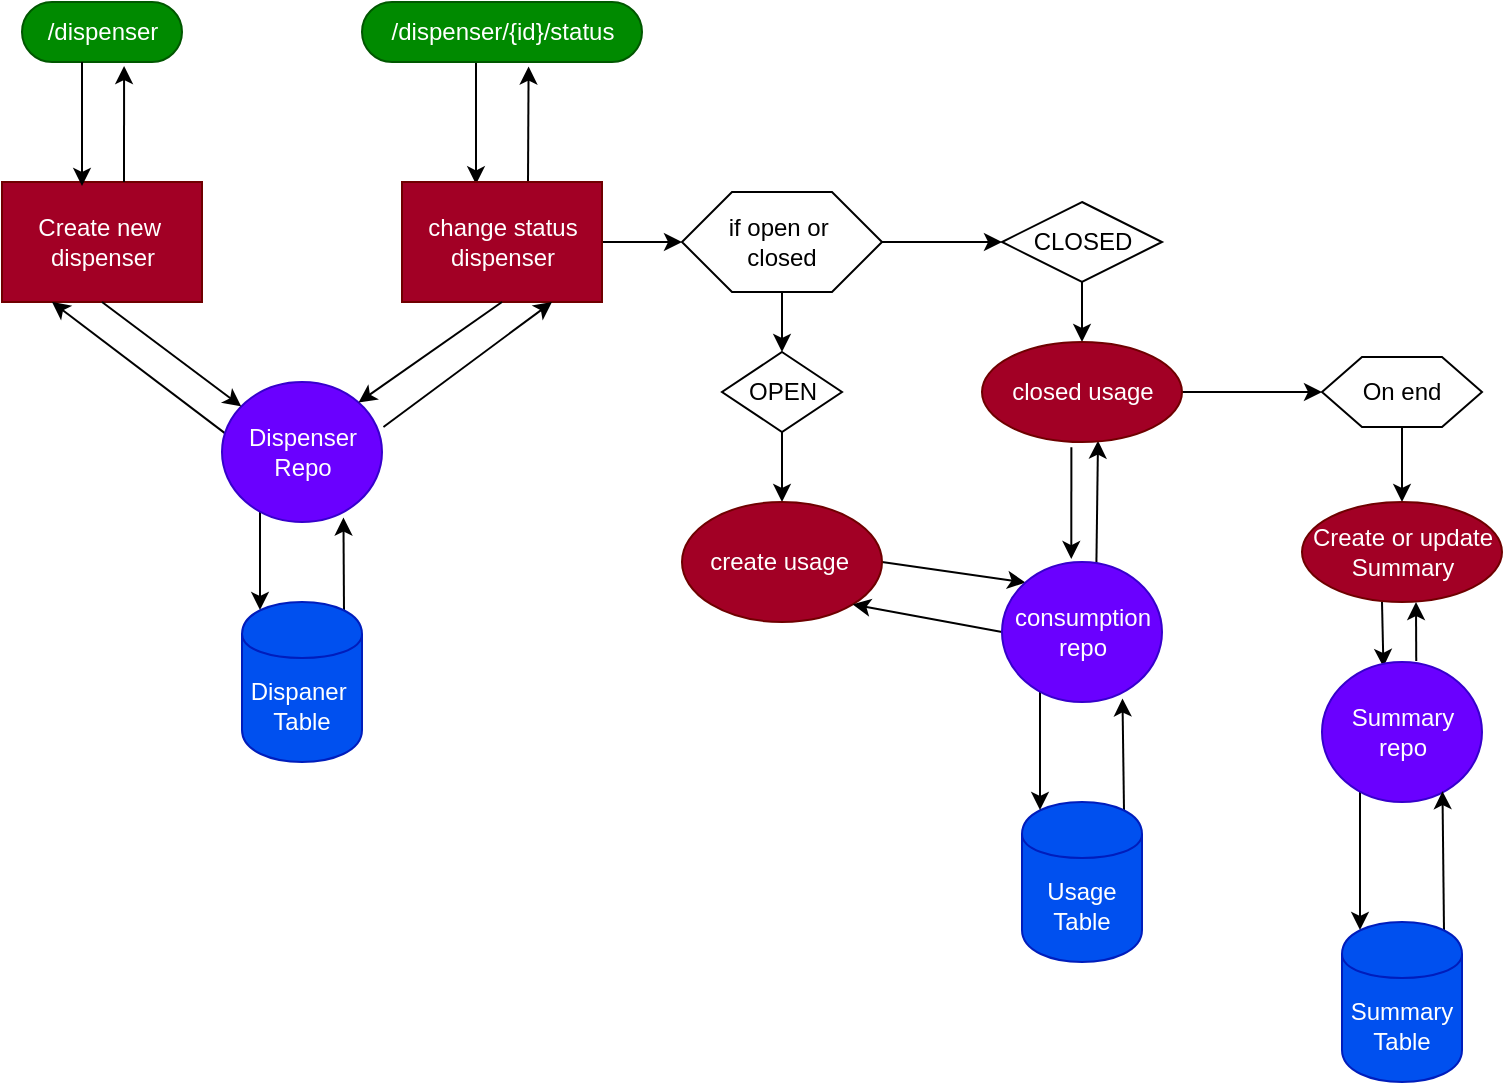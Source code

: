 <mxfile>
    <diagram id="Ai2zioqucpqmttDFhQfE" name="Page-1">
        <mxGraphModel dx="883" dy="755" grid="1" gridSize="10" guides="1" tooltips="1" connect="1" arrows="1" fold="1" page="1" pageScale="1" pageWidth="827" pageHeight="1169" math="0" shadow="0">
            <root>
                <mxCell id="0"/>
                <mxCell id="1" parent="0"/>
                <mxCell id="2" value="/dispenser" style="html=1;dashed=0;whitespace=wrap;shape=mxgraph.dfd.start;fillColor=#008a00;fontColor=#ffffff;strokeColor=#005700;" vertex="1" parent="1">
                    <mxGeometry x="50" y="60" width="80" height="30" as="geometry"/>
                </mxCell>
                <mxCell id="3" value="Create new&amp;nbsp; &lt;br&gt;dispenser" style="html=1;dashed=0;whitespace=wrap;fillColor=#a20025;fontColor=#ffffff;strokeColor=#6F0000;" vertex="1" parent="1">
                    <mxGeometry x="40" y="150" width="100" height="60" as="geometry"/>
                </mxCell>
                <mxCell id="4" value="" style="endArrow=classic;html=1;entryX=0.4;entryY=0.033;entryDx=0;entryDy=0;entryPerimeter=0;" edge="1" parent="1" target="3">
                    <mxGeometry width="50" height="50" relative="1" as="geometry">
                        <mxPoint x="80" y="90" as="sourcePoint"/>
                        <mxPoint x="340" y="230" as="targetPoint"/>
                    </mxGeometry>
                </mxCell>
                <mxCell id="8" value="" style="endArrow=classic;html=1;entryX=0.638;entryY=1.067;entryDx=0;entryDy=0;entryPerimeter=0;" edge="1" parent="1" target="2">
                    <mxGeometry width="50" height="50" relative="1" as="geometry">
                        <mxPoint x="101" y="150" as="sourcePoint"/>
                        <mxPoint x="340" y="220" as="targetPoint"/>
                    </mxGeometry>
                </mxCell>
                <mxCell id="86" style="edgeStyle=none;html=1;entryX=0.25;entryY=1;entryDx=0;entryDy=0;strokeColor=default;exitX=0.036;exitY=0.381;exitDx=0;exitDy=0;exitPerimeter=0;" edge="1" parent="1" source="9" target="3">
                    <mxGeometry relative="1" as="geometry">
                        <mxPoint x="150" y="280" as="sourcePoint"/>
                    </mxGeometry>
                </mxCell>
                <mxCell id="134" style="edgeStyle=none;html=1;entryX=0.15;entryY=0.05;entryDx=0;entryDy=0;entryPerimeter=0;strokeColor=default;" edge="1" parent="1" target="79">
                    <mxGeometry relative="1" as="geometry">
                        <mxPoint x="169" y="300" as="sourcePoint"/>
                    </mxGeometry>
                </mxCell>
                <mxCell id="9" value="Dispenser&lt;br&gt;Repo" style="shape=ellipse;html=1;dashed=0;whitespace=wrap;perimeter=ellipsePerimeter;fillColor=#6a00ff;fontColor=#ffffff;strokeColor=#3700CC;" vertex="1" parent="1">
                    <mxGeometry x="150" y="250" width="80" height="70" as="geometry"/>
                </mxCell>
                <mxCell id="11" value="" style="endArrow=classic;html=1;exitX=0.5;exitY=1;exitDx=0;exitDy=0;" edge="1" parent="1" source="3" target="9">
                    <mxGeometry width="50" height="50" relative="1" as="geometry">
                        <mxPoint x="290" y="270" as="sourcePoint"/>
                        <mxPoint x="340" y="220" as="targetPoint"/>
                    </mxGeometry>
                </mxCell>
                <mxCell id="30" value="" style="edgeStyle=none;html=1;strokeColor=default;entryX=0.37;entryY=0.019;entryDx=0;entryDy=0;entryPerimeter=0;" edge="1" parent="1" target="22">
                    <mxGeometry relative="1" as="geometry">
                        <mxPoint x="277" y="90" as="sourcePoint"/>
                        <mxPoint x="400" y="170" as="targetPoint"/>
                    </mxGeometry>
                </mxCell>
                <mxCell id="21" value="/dispenser/{id}/status" style="html=1;dashed=0;whitespace=wrap;shape=mxgraph.dfd.start;fillColor=#008a00;fontColor=#ffffff;strokeColor=#005700;" vertex="1" parent="1">
                    <mxGeometry x="220" y="60" width="140" height="30" as="geometry"/>
                </mxCell>
                <mxCell id="77" value="" style="edgeStyle=none;html=1;strokeColor=default;entryX=0.595;entryY=1.075;entryDx=0;entryDy=0;entryPerimeter=0;" edge="1" parent="1" target="21">
                    <mxGeometry relative="1" as="geometry">
                        <mxPoint x="303" y="150" as="sourcePoint"/>
                    </mxGeometry>
                </mxCell>
                <mxCell id="117" value="" style="edgeStyle=none;html=1;strokeColor=default;" edge="1" parent="1" source="22" target="98">
                    <mxGeometry relative="1" as="geometry"/>
                </mxCell>
                <mxCell id="22" value="change status&lt;br&gt;dispenser" style="html=1;dashed=0;whitespace=wrap;fillColor=#a20025;fontColor=#ffffff;strokeColor=#6F0000;" vertex="1" parent="1">
                    <mxGeometry x="240" y="150" width="100" height="60" as="geometry"/>
                </mxCell>
                <mxCell id="135" style="edgeStyle=none;html=1;exitX=0.85;exitY=0.05;exitDx=0;exitDy=0;exitPerimeter=0;strokeColor=default;entryX=0.759;entryY=0.968;entryDx=0;entryDy=0;entryPerimeter=0;" edge="1" parent="1" source="79" target="9">
                    <mxGeometry relative="1" as="geometry">
                        <mxPoint x="211" y="310" as="targetPoint"/>
                    </mxGeometry>
                </mxCell>
                <mxCell id="79" value="Dispaner&amp;nbsp;&lt;br&gt;Table" style="shape=cylinder;whiteSpace=wrap;html=1;boundedLbl=1;backgroundOutline=1;fillColor=#0050ef;fontColor=#ffffff;strokeColor=#001DBC;" vertex="1" parent="1">
                    <mxGeometry x="160" y="360" width="60" height="80" as="geometry"/>
                </mxCell>
                <mxCell id="80" value="" style="endArrow=classic;html=1;strokeColor=default;exitX=0.5;exitY=1;exitDx=0;exitDy=0;entryX=1;entryY=0;entryDx=0;entryDy=0;" edge="1" parent="1" source="22" target="9">
                    <mxGeometry width="50" height="50" relative="1" as="geometry">
                        <mxPoint x="260" y="330" as="sourcePoint"/>
                        <mxPoint x="240" y="340" as="targetPoint"/>
                    </mxGeometry>
                </mxCell>
                <mxCell id="82" value="" style="endArrow=classic;html=1;strokeColor=default;entryX=0.75;entryY=1;entryDx=0;entryDy=0;exitX=1.009;exitY=0.321;exitDx=0;exitDy=0;exitPerimeter=0;" edge="1" parent="1" source="9" target="22">
                    <mxGeometry width="50" height="50" relative="1" as="geometry">
                        <mxPoint x="220" y="270" as="sourcePoint"/>
                        <mxPoint x="310" y="280" as="targetPoint"/>
                    </mxGeometry>
                </mxCell>
                <mxCell id="118" value="" style="edgeStyle=none;html=1;strokeColor=default;" edge="1" parent="1" source="93" target="95">
                    <mxGeometry relative="1" as="geometry"/>
                </mxCell>
                <mxCell id="93" value="OPEN" style="shape=rhombus;html=1;dashed=0;whitespace=wrap;perimeter=rhombusPerimeter;" vertex="1" parent="1">
                    <mxGeometry x="400" y="235" width="60" height="40" as="geometry"/>
                </mxCell>
                <mxCell id="121" style="edgeStyle=none;html=1;exitX=1;exitY=0.5;exitDx=0;exitDy=0;entryX=0;entryY=0;entryDx=0;entryDy=0;strokeColor=default;" edge="1" parent="1" source="95" target="103">
                    <mxGeometry relative="1" as="geometry"/>
                </mxCell>
                <mxCell id="95" value="create usage&amp;nbsp;" style="shape=ellipse;html=1;dashed=0;whitespace=wrap;perimeter=ellipsePerimeter;fillColor=#a20025;fontColor=#ffffff;strokeColor=#6F0000;" vertex="1" parent="1">
                    <mxGeometry x="380" y="310" width="100" height="60" as="geometry"/>
                </mxCell>
                <mxCell id="96" value="" style="edgeStyle=none;html=1;strokeColor=default;" edge="1" source="98" target="93" parent="1">
                    <mxGeometry relative="1" as="geometry"/>
                </mxCell>
                <mxCell id="97" value="" style="edgeStyle=none;html=1;strokeColor=default;" edge="1" source="98" target="105" parent="1">
                    <mxGeometry relative="1" as="geometry"/>
                </mxCell>
                <mxCell id="98" value="if open or&amp;nbsp;&lt;br&gt;closed" style="shape=hexagon;perimeter=hexagonPerimeter2;whiteSpace=wrap;html=1;size=0.25" vertex="1" parent="1">
                    <mxGeometry x="380" y="155" width="100" height="50" as="geometry"/>
                </mxCell>
                <mxCell id="123" style="edgeStyle=none;html=1;exitX=0.85;exitY=0.05;exitDx=0;exitDy=0;exitPerimeter=0;entryX=0.753;entryY=0.975;entryDx=0;entryDy=0;entryPerimeter=0;strokeColor=default;" edge="1" parent="1" source="100" target="103">
                    <mxGeometry relative="1" as="geometry"/>
                </mxCell>
                <mxCell id="100" value="Usage&lt;br&gt;Table" style="shape=cylinder;whiteSpace=wrap;html=1;boundedLbl=1;backgroundOutline=1;fillColor=#0050ef;fontColor=#ffffff;strokeColor=#001DBC;" vertex="1" parent="1">
                    <mxGeometry x="550" y="460" width="60" height="80" as="geometry"/>
                </mxCell>
                <mxCell id="102" value="" style="edgeStyle=none;html=1;strokeColor=default;entryX=0.58;entryY=0.987;entryDx=0;entryDy=0;entryPerimeter=0;exitX=0.59;exitY=0.014;exitDx=0;exitDy=0;exitPerimeter=0;" edge="1" source="103" target="108" parent="1">
                    <mxGeometry relative="1" as="geometry">
                        <Array as="points"/>
                    </mxGeometry>
                </mxCell>
                <mxCell id="122" style="edgeStyle=none;html=1;exitX=0;exitY=0.5;exitDx=0;exitDy=0;entryX=1;entryY=1;entryDx=0;entryDy=0;strokeColor=default;" edge="1" parent="1" source="103" target="95">
                    <mxGeometry relative="1" as="geometry"/>
                </mxCell>
                <mxCell id="125" style="edgeStyle=none;html=1;entryX=0.15;entryY=0.05;entryDx=0;entryDy=0;entryPerimeter=0;strokeColor=default;" edge="1" parent="1" target="100">
                    <mxGeometry relative="1" as="geometry">
                        <mxPoint x="559" y="400" as="sourcePoint"/>
                    </mxGeometry>
                </mxCell>
                <mxCell id="103" value="consumption&lt;br&gt;repo" style="shape=ellipse;html=1;dashed=0;whitespace=wrap;perimeter=ellipsePerimeter;fillColor=#6a00ff;fontColor=#ffffff;strokeColor=#3700CC;" vertex="1" parent="1">
                    <mxGeometry x="540" y="340" width="80" height="70" as="geometry"/>
                </mxCell>
                <mxCell id="104" value="" style="edgeStyle=none;html=1;strokeColor=default;entryX=0.5;entryY=0;entryDx=0;entryDy=0;" edge="1" source="105" target="108" parent="1">
                    <mxGeometry relative="1" as="geometry">
                        <Array as="points"/>
                    </mxGeometry>
                </mxCell>
                <mxCell id="105" value="CLOSED" style="shape=rhombus;html=1;dashed=0;whitespace=wrap;perimeter=rhombusPerimeter;" vertex="1" parent="1">
                    <mxGeometry x="540" y="160" width="80" height="40" as="geometry"/>
                </mxCell>
                <mxCell id="106" value="" style="edgeStyle=none;html=1;strokeColor=default;exitX=0.447;exitY=1.053;exitDx=0;exitDy=0;exitPerimeter=0;entryX=0.433;entryY=-0.021;entryDx=0;entryDy=0;entryPerimeter=0;" edge="1" source="108" target="103" parent="1">
                    <mxGeometry relative="1" as="geometry"/>
                </mxCell>
                <mxCell id="107" value="" style="edgeStyle=none;html=1;strokeColor=default;" edge="1" source="108" target="110" parent="1">
                    <mxGeometry relative="1" as="geometry"/>
                </mxCell>
                <mxCell id="108" value="closed usage" style="shape=ellipse;html=1;dashed=0;whitespace=wrap;perimeter=ellipsePerimeter;fillColor=#a20025;fontColor=#ffffff;strokeColor=#6F0000;" vertex="1" parent="1">
                    <mxGeometry x="530" y="230" width="100" height="50" as="geometry"/>
                </mxCell>
                <mxCell id="109" value="" style="edgeStyle=none;html=1;strokeColor=default;" edge="1" source="110" target="112" parent="1">
                    <mxGeometry relative="1" as="geometry"/>
                </mxCell>
                <mxCell id="110" value="On end" style="shape=hexagon;perimeter=hexagonPerimeter2;whiteSpace=wrap;html=1;size=0.25" vertex="1" parent="1">
                    <mxGeometry x="700" y="237.5" width="80" height="35" as="geometry"/>
                </mxCell>
                <mxCell id="129" style="edgeStyle=none;html=1;exitX=0.4;exitY=1;exitDx=0;exitDy=0;entryX=0.384;entryY=0.035;entryDx=0;entryDy=0;strokeColor=default;exitPerimeter=0;entryPerimeter=0;" edge="1" parent="1" source="112" target="114">
                    <mxGeometry relative="1" as="geometry"/>
                </mxCell>
                <mxCell id="112" value="Create or update&lt;br&gt;Summary" style="shape=ellipse;html=1;dashed=0;whitespace=wrap;perimeter=ellipsePerimeter;fillColor=#a20025;fontColor=#ffffff;strokeColor=#6F0000;" vertex="1" parent="1">
                    <mxGeometry x="690" y="310" width="100" height="50" as="geometry"/>
                </mxCell>
                <mxCell id="127" style="edgeStyle=none;html=1;entryX=0.15;entryY=0.05;entryDx=0;entryDy=0;entryPerimeter=0;strokeColor=default;" edge="1" parent="1" target="115">
                    <mxGeometry relative="1" as="geometry">
                        <mxPoint x="719" y="450" as="sourcePoint"/>
                    </mxGeometry>
                </mxCell>
                <mxCell id="130" value="" style="edgeStyle=none;html=1;strokeColor=default;exitX=0.589;exitY=-0.007;exitDx=0;exitDy=0;exitPerimeter=0;" edge="1" parent="1" source="114">
                    <mxGeometry relative="1" as="geometry">
                        <mxPoint x="747" y="360" as="targetPoint"/>
                    </mxGeometry>
                </mxCell>
                <mxCell id="114" value="Summary&lt;br&gt;repo" style="shape=ellipse;html=1;dashed=0;whitespace=wrap;perimeter=ellipsePerimeter;fillColor=#6a00ff;fontColor=#ffffff;strokeColor=#3700CC;" vertex="1" parent="1">
                    <mxGeometry x="700" y="390" width="80" height="70" as="geometry"/>
                </mxCell>
                <mxCell id="126" style="edgeStyle=none;html=1;exitX=0.85;exitY=0.05;exitDx=0;exitDy=0;exitPerimeter=0;entryX=0.753;entryY=0.923;entryDx=0;entryDy=0;entryPerimeter=0;strokeColor=default;" edge="1" parent="1" source="115" target="114">
                    <mxGeometry relative="1" as="geometry"/>
                </mxCell>
                <mxCell id="115" value="Summary&lt;br&gt;Table" style="shape=cylinder;whiteSpace=wrap;html=1;boundedLbl=1;backgroundOutline=1;fillColor=#0050ef;fontColor=#ffffff;strokeColor=#001DBC;" vertex="1" parent="1">
                    <mxGeometry x="710" y="520" width="60" height="80" as="geometry"/>
                </mxCell>
            </root>
        </mxGraphModel>
    </diagram>
</mxfile>